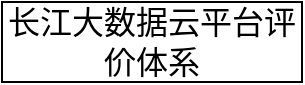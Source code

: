 <mxfile version="14.0.1" type="github">
  <diagram id="HiBDdGsCSCRJGu46grBK" name="Page-1">
    <mxGraphModel dx="905" dy="684" grid="1" gridSize="10" guides="1" tooltips="1" connect="1" arrows="1" fold="1" page="1" pageScale="1" pageWidth="2339" pageHeight="3300" math="0" shadow="0">
      <root>
        <mxCell id="0" />
        <mxCell id="1" parent="0" />
        <mxCell id="AeAEH1RDBEVZbLD5PtsE-5" value="长江大数据云平台评价体系" style="rounded=0;whiteSpace=wrap;html=1;fontSize=16;fontFamily=宋体;" vertex="1" parent="1">
          <mxGeometry x="370" y="60" width="150" height="40" as="geometry" />
        </mxCell>
      </root>
    </mxGraphModel>
  </diagram>
</mxfile>
